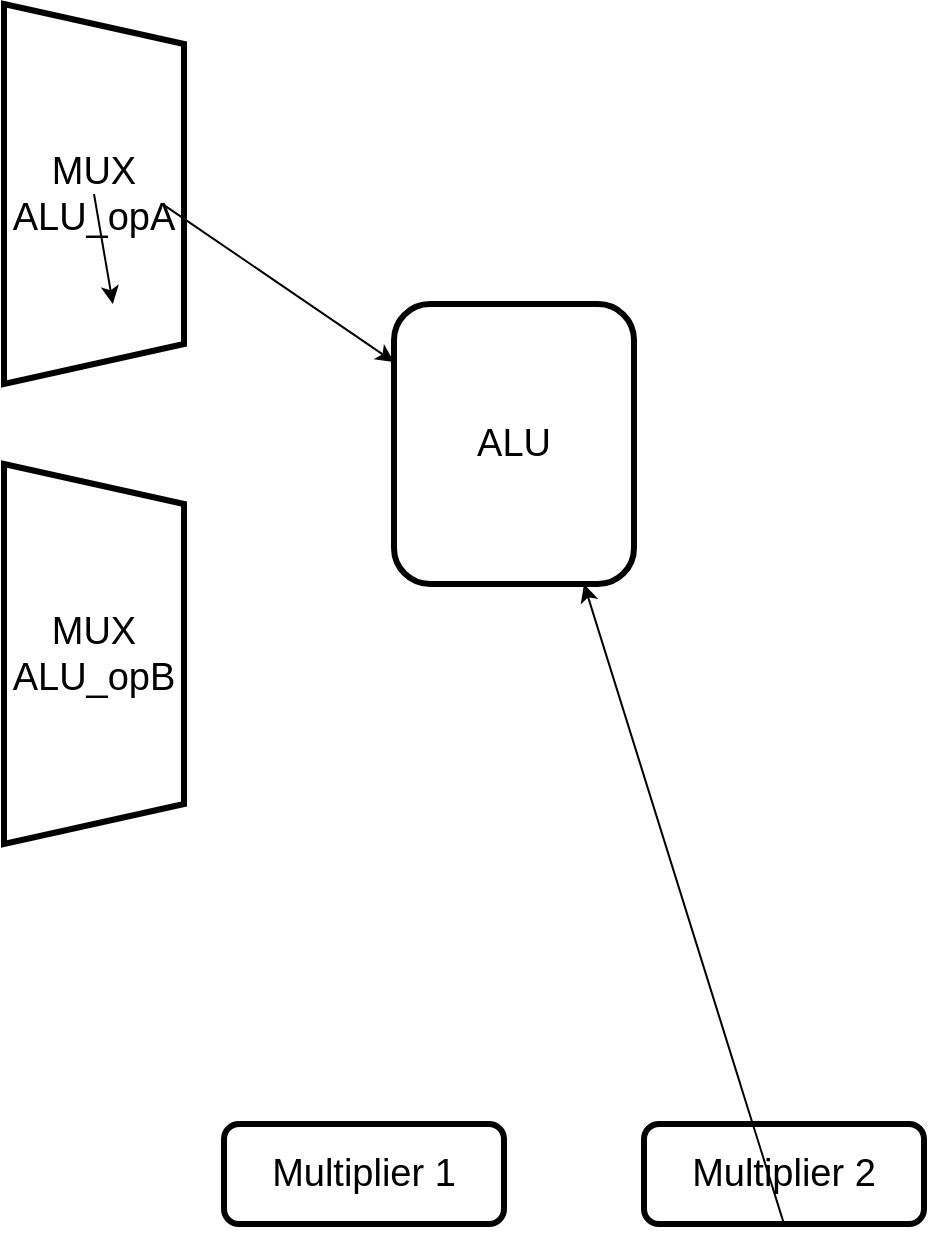 <mxfile>
    <diagram id="VHv5Z9Z1dYZAGBWm9VqF" name="Page-1">
        <mxGraphModel dx="567" dy="787" grid="1" gridSize="10" guides="1" tooltips="1" connect="1" arrows="1" fold="1" page="1" pageScale="1" pageWidth="850" pageHeight="1100" background="#FFFFFF" math="0" shadow="0">
            <root>
                <mxCell id="0"/>
                <mxCell id="1" parent="0"/>
                <mxCell id="2" value="&lt;font style=&quot;font-size: 19px;&quot; color=&quot;#000000&quot;&gt;Multiplier 1&lt;/font&gt;" style="rounded=1;whiteSpace=wrap;html=1;fillColor=none;strokeColor=#000000;strokeWidth=3;" vertex="1" parent="1">
                    <mxGeometry x="220" y="680" width="140" height="50" as="geometry"/>
                </mxCell>
                <mxCell id="5" style="edgeStyle=none;html=1;exitX=0.5;exitY=1;exitDx=0;exitDy=0;fontSize=19;fontColor=#000000;" edge="1" parent="1" source="3">
                    <mxGeometry relative="1" as="geometry">
                        <mxPoint x="400" y="410" as="targetPoint"/>
                    </mxGeometry>
                </mxCell>
                <mxCell id="3" value="&lt;font style=&quot;font-size: 19px;&quot; color=&quot;#000000&quot;&gt;Multiplier 2&lt;/font&gt;" style="rounded=1;whiteSpace=wrap;html=1;fillColor=none;strokeColor=#000000;strokeWidth=3;" vertex="1" parent="1">
                    <mxGeometry x="430" y="680" width="140" height="50" as="geometry"/>
                </mxCell>
                <mxCell id="4" value="&lt;font style=&quot;font-size: 19px;&quot; color=&quot;#000000&quot;&gt;ALU&lt;/font&gt;" style="rounded=1;whiteSpace=wrap;html=1;fillColor=none;strokeColor=#000000;strokeWidth=3;" vertex="1" parent="1">
                    <mxGeometry x="305" y="270" width="120" height="140" as="geometry"/>
                </mxCell>
                <mxCell id="8" value="" style="edgeStyle=none;html=1;fontSize=19;fontColor=#000000;" edge="1" parent="1" target="4">
                    <mxGeometry relative="1" as="geometry">
                        <mxPoint x="190" y="220.526" as="sourcePoint"/>
                    </mxGeometry>
                </mxCell>
                <mxCell id="10" value="" style="edgeStyle=none;html=1;fontSize=19;fontColor=#000000;" edge="1" parent="1" source="9">
                    <mxGeometry relative="1" as="geometry">
                        <mxPoint x="164.444" y="270" as="targetPoint"/>
                    </mxGeometry>
                </mxCell>
                <mxCell id="9" value="MUX &lt;br&gt;ALU_opA" style="shape=trapezoid;perimeter=trapezoidPerimeter;whiteSpace=wrap;html=1;fixedSize=1;rounded=0;strokeColor=#000000;strokeWidth=3;fontSize=19;fontColor=#000000;fillColor=none;rotation=0;direction=south;" vertex="1" parent="1">
                    <mxGeometry x="110" y="120" width="90" height="190" as="geometry"/>
                </mxCell>
                <mxCell id="11" value="MUX &lt;br&gt;ALU_opB" style="shape=trapezoid;perimeter=trapezoidPerimeter;whiteSpace=wrap;html=1;fixedSize=1;rounded=0;strokeColor=#000000;strokeWidth=3;fontSize=19;fontColor=#000000;fillColor=none;rotation=0;direction=south;" vertex="1" parent="1">
                    <mxGeometry x="110" y="350" width="90" height="190" as="geometry"/>
                </mxCell>
            </root>
        </mxGraphModel>
    </diagram>
</mxfile>